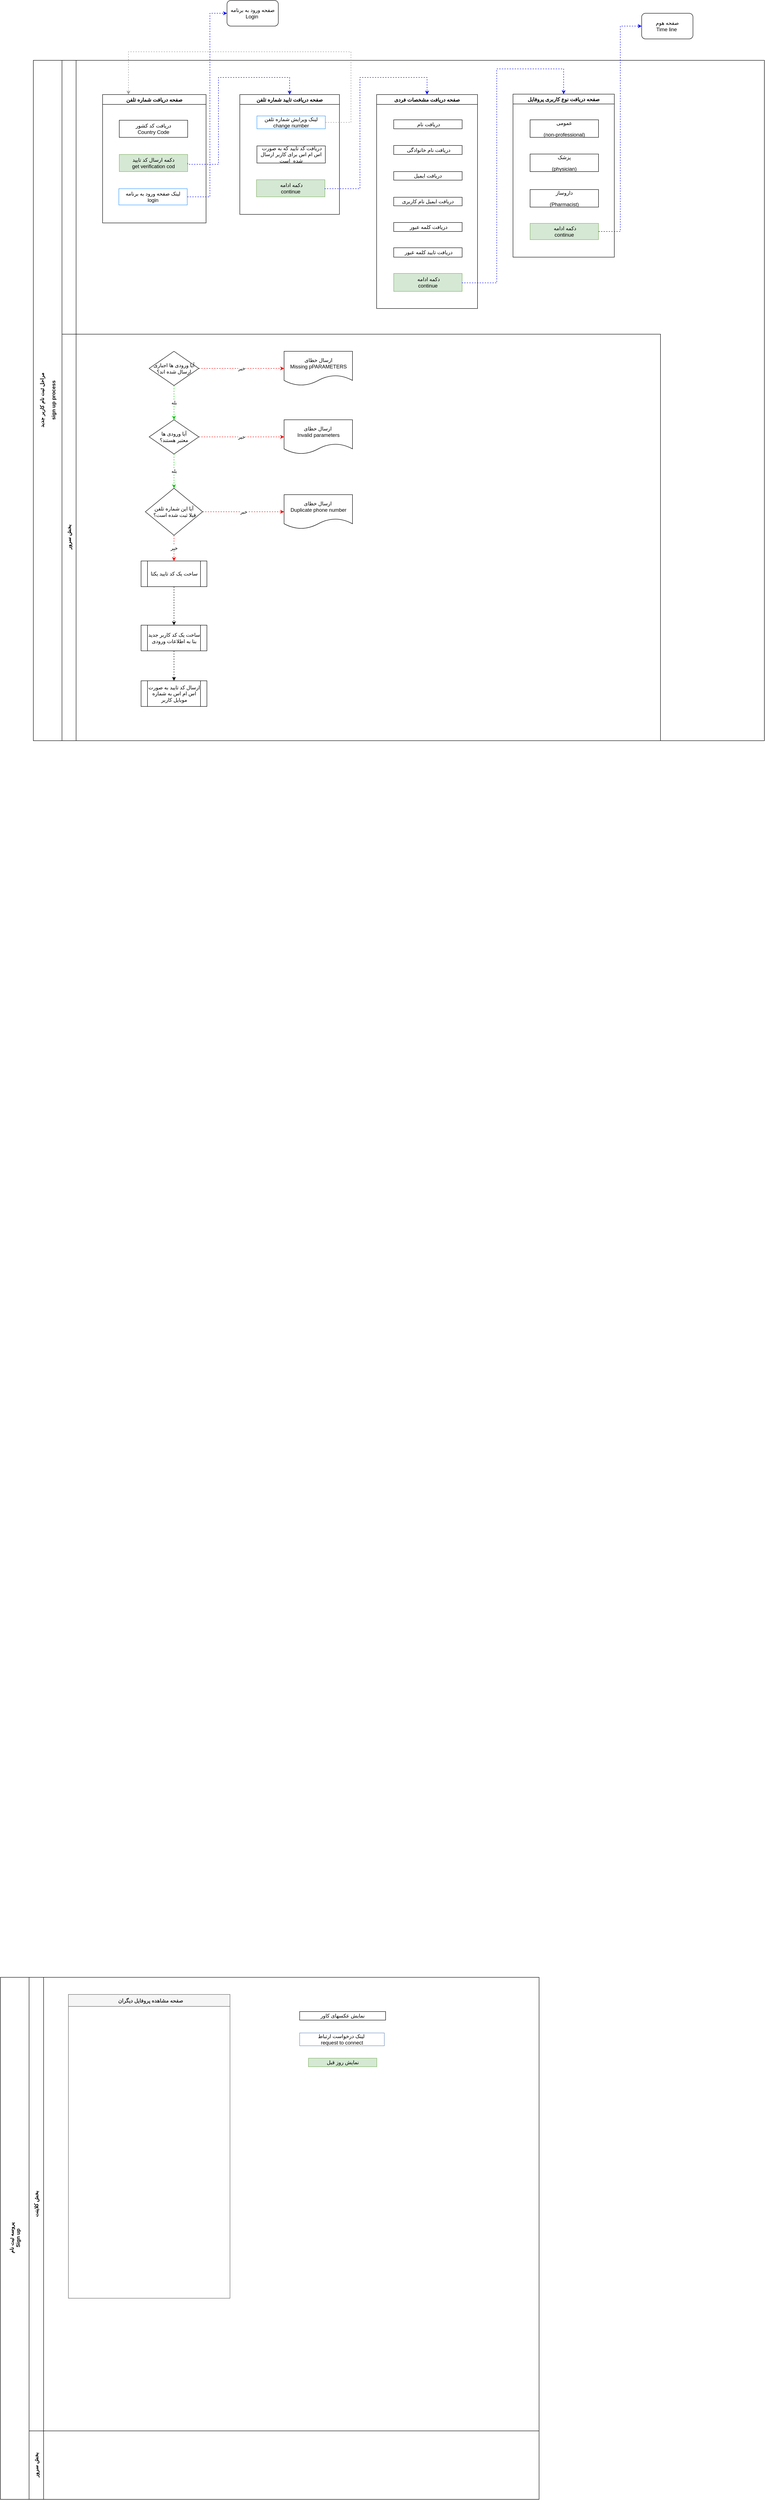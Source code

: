 <mxfile version="10.9.6" type="github"><diagram id="nFZyr5lgO45AVFI8pOyt" name="Page-1"><mxGraphModel dx="2276" dy="814" grid="1" gridSize="10" guides="1" tooltips="1" connect="1" arrows="1" fold="1" page="1" pageScale="1" pageWidth="850" pageHeight="1100" math="0" shadow="0"><root><mxCell id="0"/><mxCell id="1" parent="0"/><mxCell id="6-1D8ZHgFkMubpNs1xCb-1" value="پروسه ثبت نام&lt;br&gt;Sign up" style="swimlane;html=1;childLayout=stackLayout;resizeParent=1;resizeParentMax=0;horizontal=0;startSize=67;horizontalStack=0;" parent="1" vertex="1"><mxGeometry x="-720" y="4640" width="1260" height="1220" as="geometry"/></mxCell><mxCell id="6-1D8ZHgFkMubpNs1xCb-2" value="بخش کلاینت" style="swimlane;html=1;startSize=34;horizontal=0;" parent="6-1D8ZHgFkMubpNs1xCb-1" vertex="1"><mxGeometry x="67" width="1193" height="1060" as="geometry"/></mxCell><mxCell id="6-1D8ZHgFkMubpNs1xCb-3" value="  صفحه مشاهده پروفایل دیگران" style="swimlane;fillColor=#f5f5f5;strokeColor=#666666;fontColor=#333333;startSize=28;" parent="6-1D8ZHgFkMubpNs1xCb-2" vertex="1"><mxGeometry x="92" y="40" width="378" height="710" as="geometry"/></mxCell><mxCell id="BDQrtgmXQx_--OrisKJZ-1" value="&lt;p&gt;&lt;/p&gt;&lt;p&gt;&lt;/p&gt;&lt;p&gt;&lt;/p&gt;&lt;p&gt;&lt;/p&gt;&lt;p&gt;&lt;/p&gt;&lt;p&gt;&lt;/p&gt;&lt;p&gt;نمایش عکسهای کاور&lt;br&gt;&lt;/p&gt;" style="rounded=0;whiteSpace=wrap;html=1;" parent="6-1D8ZHgFkMubpNs1xCb-2" vertex="1"><mxGeometry x="633" y="80" width="201" height="20" as="geometry"/></mxCell><mxCell id="BDQrtgmXQx_--OrisKJZ-4" value="&lt;p&gt;&lt;/p&gt;&lt;p&gt;&lt;/p&gt;&lt;p&gt;&lt;/p&gt;&lt;p&gt;&lt;/p&gt;&lt;p&gt;&lt;/p&gt;&lt;p&gt;لینک درخواست ارتباط&amp;nbsp;&lt;br&gt;&lt;span&gt;request to connect&lt;/span&gt;&lt;/p&gt;" style="rounded=0;whiteSpace=wrap;html=1;fillColor=#FFFFFF;strokeColor=#6c8ebf;" parent="6-1D8ZHgFkMubpNs1xCb-2" vertex="1"><mxGeometry x="633" y="130" width="198" height="30" as="geometry"/></mxCell><mxCell id="BDQrtgmXQx_--OrisKJZ-244" value="&lt;p&gt;&lt;/p&gt;&lt;p&gt;&lt;/p&gt;&lt;p&gt;&lt;/p&gt;&lt;p&gt;&lt;/p&gt;&lt;p&gt;&lt;/p&gt;&lt;p&gt;&lt;/p&gt;&lt;p&gt;نمایش روز قبل&lt;/p&gt;" style="rounded=0;whiteSpace=wrap;html=1;fillColor=#d5e8d4;strokeColor=#82b366;" parent="6-1D8ZHgFkMubpNs1xCb-2" vertex="1"><mxGeometry x="653.5" y="189" width="160" height="20" as="geometry"/></mxCell><mxCell id="6-1D8ZHgFkMubpNs1xCb-36" value="بخش سرور" style="swimlane;html=1;startSize=34;horizontal=0;" parent="6-1D8ZHgFkMubpNs1xCb-1" vertex="1"><mxGeometry x="67" y="1060" width="1193" height="160" as="geometry"/></mxCell><mxCell id="tWyBHhLY8joLp8h0VjIt-1" value="&lt;p&gt;مراحل ثبت نام کاربر جدبد&lt;/p&gt;&lt;p&gt;sign up process&lt;/p&gt;" style="swimlane;html=1;childLayout=stackLayout;resizeParent=1;resizeParentMax=0;horizontal=0;startSize=67;horizontalStack=0;" vertex="1" parent="1"><mxGeometry x="-643" y="160" width="1710" height="1590" as="geometry"/></mxCell><mxCell id="tWyBHhLY8joLp8h0VjIt-2" value="بخش کلاینت&lt;br&gt;" style="swimlane;html=1;startSize=33;horizontal=0;" vertex="1" parent="tWyBHhLY8joLp8h0VjIt-1"><mxGeometry x="67" width="1643" height="1590" as="geometry"/></mxCell><mxCell id="tWyBHhLY8joLp8h0VjIt-3" value="صفحه دریافت شماره تلفن" style="swimlane;" vertex="1" parent="tWyBHhLY8joLp8h0VjIt-2"><mxGeometry x="95" y="80" width="242" height="300" as="geometry"/></mxCell><mxCell id="tWyBHhLY8joLp8h0VjIt-4" value="دریافت کد کشور&lt;br&gt;&lt;span&gt;Country Code&lt;/span&gt;&lt;br&gt;" style="rounded=0;whiteSpace=wrap;html=1;" vertex="1" parent="tWyBHhLY8joLp8h0VjIt-3"><mxGeometry x="39" y="60" width="160" height="40" as="geometry"/></mxCell><mxCell id="tWyBHhLY8joLp8h0VjIt-5" value="دکمه ارسال کد تایید&lt;br&gt;get verification cod&lt;br&gt;" style="rounded=0;whiteSpace=wrap;html=1;fillColor=#d5e8d4;strokeColor=#82b366;" vertex="1" parent="tWyBHhLY8joLp8h0VjIt-3"><mxGeometry x="39" y="140" width="160" height="40" as="geometry"/></mxCell><mxCell id="tWyBHhLY8joLp8h0VjIt-6" value="لینک صفحه ورود به برنامه&lt;br&gt;login&lt;br&gt;" style="rounded=0;whiteSpace=wrap;html=1;fillColor=#FFFFFF;strokeColor=#3399FF;" vertex="1" parent="tWyBHhLY8joLp8h0VjIt-3"><mxGeometry x="38" y="220" width="160" height="38" as="geometry"/></mxCell><mxCell id="tWyBHhLY8joLp8h0VjIt-7" value="صفحه دریافت تایید شماره تلفن" style="swimlane;" vertex="1" parent="tWyBHhLY8joLp8h0VjIt-2"><mxGeometry x="416" y="80" width="233" height="280" as="geometry"/></mxCell><mxCell id="tWyBHhLY8joLp8h0VjIt-8" value="&lt;p&gt;&amp;nbsp;دریافت کد تایید که به صورت اس ام اس برای کاربر ارسال شده&amp;nbsp; است&lt;/p&gt;" style="rounded=0;whiteSpace=wrap;html=1;" vertex="1" parent="tWyBHhLY8joLp8h0VjIt-7"><mxGeometry x="40" y="120" width="160" height="40" as="geometry"/></mxCell><mxCell id="tWyBHhLY8joLp8h0VjIt-9" value="&amp;nbsp;دکمه ادامه&lt;br&gt;continue&lt;br&gt;" style="rounded=0;whiteSpace=wrap;html=1;fillColor=#d5e8d4;strokeColor=#82b366;" vertex="1" parent="tWyBHhLY8joLp8h0VjIt-7"><mxGeometry x="39" y="199" width="160" height="40" as="geometry"/></mxCell><mxCell id="tWyBHhLY8joLp8h0VjIt-10" value="لینک ویرایش شماره تلفن&lt;br&gt;change number&lt;br&gt;" style="rounded=0;whiteSpace=wrap;html=1;fillColor=#FFFFFF;strokeColor=#3399FF;" vertex="1" parent="tWyBHhLY8joLp8h0VjIt-7"><mxGeometry x="40" y="50" width="160" height="30" as="geometry"/></mxCell><mxCell id="tWyBHhLY8joLp8h0VjIt-11" value="صفحه دریافت مشخصات فردی" style="swimlane;" vertex="1" parent="tWyBHhLY8joLp8h0VjIt-2"><mxGeometry x="736" y="80" width="236" height="500" as="geometry"/></mxCell><mxCell id="tWyBHhLY8joLp8h0VjIt-12" value="&lt;p&gt;&amp;nbsp;دریافت نام&lt;/p&gt;" style="rounded=0;whiteSpace=wrap;html=1;" vertex="1" parent="tWyBHhLY8joLp8h0VjIt-11"><mxGeometry x="40" y="59" width="160" height="21" as="geometry"/></mxCell><mxCell id="tWyBHhLY8joLp8h0VjIt-13" value="&amp;nbsp;دریافت&amp;nbsp;&lt;span&gt;نام خانوادگی&lt;/span&gt;&lt;br&gt;" style="rounded=0;whiteSpace=wrap;html=1;" vertex="1" parent="tWyBHhLY8joLp8h0VjIt-11"><mxGeometry x="40" y="119" width="160" height="21" as="geometry"/></mxCell><mxCell id="tWyBHhLY8joLp8h0VjIt-14" value="&lt;span&gt;دریافت&amp;nbsp;&lt;/span&gt;&lt;span&gt;ایمیل&lt;/span&gt;" style="rounded=0;whiteSpace=wrap;html=1;" vertex="1" parent="tWyBHhLY8joLp8h0VjIt-11"><mxGeometry x="40" y="180" width="160" height="20" as="geometry"/></mxCell><mxCell id="tWyBHhLY8joLp8h0VjIt-15" value="&lt;span&gt;دریافت&amp;nbsp;&lt;/span&gt;&lt;span&gt;ایمیل&amp;nbsp;&lt;/span&gt;&lt;span&gt;نام کاربری&lt;/span&gt;" style="rounded=0;whiteSpace=wrap;html=1;" vertex="1" parent="tWyBHhLY8joLp8h0VjIt-11"><mxGeometry x="40" y="240" width="160" height="20" as="geometry"/></mxCell><mxCell id="tWyBHhLY8joLp8h0VjIt-16" value="&lt;p&gt;&lt;/p&gt;&lt;p&gt;&lt;/p&gt;&lt;p&gt;&lt;/p&gt;&lt;p&gt;&amp;nbsp;دریافت کلمه عبور&lt;/p&gt;" style="rounded=0;whiteSpace=wrap;html=1;" vertex="1" parent="tWyBHhLY8joLp8h0VjIt-11"><mxGeometry x="40" y="299" width="160" height="21" as="geometry"/></mxCell><mxCell id="tWyBHhLY8joLp8h0VjIt-17" value="&lt;p&gt;&lt;/p&gt;&lt;p&gt;&lt;/p&gt;&lt;p&gt;&lt;/p&gt;&lt;p&gt;&lt;/p&gt;&lt;p&gt;&amp;nbsp;دریافت تایید کلمه عبور&lt;/p&gt;" style="rounded=0;whiteSpace=wrap;html=1;" vertex="1" parent="tWyBHhLY8joLp8h0VjIt-11"><mxGeometry x="40" y="358" width="160" height="22" as="geometry"/></mxCell><mxCell id="tWyBHhLY8joLp8h0VjIt-18" value="&amp;nbsp;دکمه ادامه&lt;br&gt;continue&lt;br&gt;" style="rounded=0;whiteSpace=wrap;html=1;fillColor=#d5e8d4;strokeColor=#82b366;" vertex="1" parent="tWyBHhLY8joLp8h0VjIt-11"><mxGeometry x="40" y="418" width="160" height="42" as="geometry"/></mxCell><mxCell id="tWyBHhLY8joLp8h0VjIt-19" value="صفحه دریافت نوع کاربری پروفایل" style="swimlane;" vertex="1" parent="tWyBHhLY8joLp8h0VjIt-2"><mxGeometry x="1055" y="79" width="237" height="381" as="geometry"/></mxCell><mxCell id="tWyBHhLY8joLp8h0VjIt-20" value="&lt;p&gt;&lt;/p&gt;&lt;p&gt;عمومی&lt;/p&gt;&lt;p&gt;&lt;span&gt;(non-professional)&lt;/span&gt;&lt;/p&gt;" style="rounded=0;whiteSpace=wrap;html=1;" vertex="1" parent="tWyBHhLY8joLp8h0VjIt-19"><mxGeometry x="40" y="60" width="160" height="41" as="geometry"/></mxCell><mxCell id="tWyBHhLY8joLp8h0VjIt-21" value="&lt;p&gt;&lt;/p&gt;&lt;p&gt;پزشک&lt;/p&gt;&lt;p&gt;(physician)&lt;/p&gt;" style="rounded=0;whiteSpace=wrap;html=1;" vertex="1" parent="tWyBHhLY8joLp8h0VjIt-19"><mxGeometry x="40" y="140" width="160" height="41" as="geometry"/></mxCell><mxCell id="tWyBHhLY8joLp8h0VjIt-22" value="&lt;p&gt;&lt;/p&gt;&lt;p&gt;&lt;/p&gt;&lt;p&gt;داروساز&lt;/p&gt;&lt;p&gt;(Pharmacist)&lt;/p&gt;" style="rounded=0;whiteSpace=wrap;html=1;" vertex="1" parent="tWyBHhLY8joLp8h0VjIt-19"><mxGeometry x="40" y="223" width="160" height="41" as="geometry"/></mxCell><mxCell id="tWyBHhLY8joLp8h0VjIt-23" value="&amp;nbsp;دکمه ادامه&lt;br&gt;continue&lt;br&gt;" style="rounded=0;whiteSpace=wrap;html=1;fillColor=#d5e8d4;strokeColor=#82b366;" vertex="1" parent="tWyBHhLY8joLp8h0VjIt-19"><mxGeometry x="40" y="302" width="160" height="38" as="geometry"/></mxCell><mxCell id="tWyBHhLY8joLp8h0VjIt-24" style="edgeStyle=orthogonalEdgeStyle;rounded=0;orthogonalLoop=1;jettySize=auto;html=1;exitX=1;exitY=0.5;exitDx=0;exitDy=0;entryX=0.5;entryY=0;entryDx=0;entryDy=0;dashed=1;fillColor=#dae8fc;strokeColor=#0000FF;" edge="1" parent="tWyBHhLY8joLp8h0VjIt-2" source="tWyBHhLY8joLp8h0VjIt-5" target="tWyBHhLY8joLp8h0VjIt-7"><mxGeometry relative="1" as="geometry"><Array as="points"><mxPoint x="366" y="243"/><mxPoint x="366" y="40"/></Array></mxGeometry></mxCell><mxCell id="tWyBHhLY8joLp8h0VjIt-25" style="edgeStyle=orthogonalEdgeStyle;rounded=0;orthogonalLoop=1;jettySize=auto;html=1;exitX=1;exitY=0.5;exitDx=0;exitDy=0;entryX=0.5;entryY=0;entryDx=0;entryDy=0;dashed=1;fillColor=#dae8fc;strokeColor=#0000FF;" edge="1" parent="tWyBHhLY8joLp8h0VjIt-2" source="tWyBHhLY8joLp8h0VjIt-9" target="tWyBHhLY8joLp8h0VjIt-11"><mxGeometry relative="1" as="geometry"><Array as="points"><mxPoint x="697" y="300"/><mxPoint x="697" y="40"/><mxPoint x="854" y="40"/></Array></mxGeometry></mxCell><mxCell id="tWyBHhLY8joLp8h0VjIt-26" style="edgeStyle=orthogonalEdgeStyle;rounded=0;orthogonalLoop=1;jettySize=auto;html=1;exitX=1;exitY=0.5;exitDx=0;exitDy=0;entryX=0.5;entryY=0;entryDx=0;entryDy=0;dashed=1;fillColor=#dae8fc;strokeColor=#0000FF;" edge="1" parent="tWyBHhLY8joLp8h0VjIt-2" source="tWyBHhLY8joLp8h0VjIt-18" target="tWyBHhLY8joLp8h0VjIt-19"><mxGeometry relative="1" as="geometry"><Array as="points"><mxPoint x="1017" y="520"/><mxPoint x="1017" y="20"/><mxPoint x="1174" y="20"/></Array></mxGeometry></mxCell><mxCell id="tWyBHhLY8joLp8h0VjIt-27" style="edgeStyle=orthogonalEdgeStyle;rounded=0;orthogonalLoop=1;jettySize=auto;html=1;exitX=1;exitY=0.5;exitDx=0;exitDy=0;entryX=0.25;entryY=0;entryDx=0;entryDy=0;dashed=1;strokeColor=#999999;" edge="1" parent="tWyBHhLY8joLp8h0VjIt-2" source="tWyBHhLY8joLp8h0VjIt-10" target="tWyBHhLY8joLp8h0VjIt-3"><mxGeometry relative="1" as="geometry"><Array as="points"><mxPoint x="676" y="145"/><mxPoint x="676" y="-20"/><mxPoint x="156" y="-20"/></Array></mxGeometry></mxCell><mxCell id="tWyBHhLY8joLp8h0VjIt-28" value="بخش سرور" style="swimlane;html=1;startSize=33;horizontal=0;" vertex="1" parent="tWyBHhLY8joLp8h0VjIt-2"><mxGeometry y="640" width="1400" height="950" as="geometry"/></mxCell><mxCell id="tWyBHhLY8joLp8h0VjIt-38" value="بله" style="edgeStyle=orthogonalEdgeStyle;rounded=0;orthogonalLoop=1;jettySize=auto;html=1;exitX=0.5;exitY=1;exitDx=0;exitDy=0;entryX=0.5;entryY=0;entryDx=0;entryDy=0;dashed=1;strokeColor=#00CC00;" edge="1" parent="tWyBHhLY8joLp8h0VjIt-28" source="tWyBHhLY8joLp8h0VjIt-36" target="tWyBHhLY8joLp8h0VjIt-37"><mxGeometry relative="1" as="geometry"/></mxCell><mxCell id="tWyBHhLY8joLp8h0VjIt-41" value="خیر" style="edgeStyle=orthogonalEdgeStyle;rounded=0;orthogonalLoop=1;jettySize=auto;html=1;exitX=1;exitY=0.5;exitDx=0;exitDy=0;entryX=0;entryY=0.5;entryDx=0;entryDy=0;dashed=1;strokeColor=#FF0000;" edge="1" parent="tWyBHhLY8joLp8h0VjIt-28" source="tWyBHhLY8joLp8h0VjIt-36" target="tWyBHhLY8joLp8h0VjIt-40"><mxGeometry relative="1" as="geometry"/></mxCell><mxCell id="tWyBHhLY8joLp8h0VjIt-36" value="آیا ورودی ها اجباری ارسال شده اند؟" style="rhombus;whiteSpace=wrap;html=1;" vertex="1" parent="tWyBHhLY8joLp8h0VjIt-28"><mxGeometry x="204" y="40" width="116" height="80" as="geometry"/></mxCell><mxCell id="tWyBHhLY8joLp8h0VjIt-42" value="خیر" style="edgeStyle=orthogonalEdgeStyle;rounded=0;orthogonalLoop=1;jettySize=auto;html=1;exitX=1;exitY=0.5;exitDx=0;exitDy=0;entryX=0;entryY=0.5;entryDx=0;entryDy=0;dashed=1;strokeColor=#FF0000;" edge="1" parent="tWyBHhLY8joLp8h0VjIt-28" source="tWyBHhLY8joLp8h0VjIt-37" target="tWyBHhLY8joLp8h0VjIt-45"><mxGeometry relative="1" as="geometry"><Array as="points"><mxPoint x="466" y="240"/><mxPoint x="466" y="240"/></Array></mxGeometry></mxCell><mxCell id="tWyBHhLY8joLp8h0VjIt-44" value="بله" style="edgeStyle=orthogonalEdgeStyle;rounded=0;orthogonalLoop=1;jettySize=auto;html=1;exitX=0.5;exitY=1;exitDx=0;exitDy=0;dashed=1;strokeColor=#00CC00;" edge="1" parent="tWyBHhLY8joLp8h0VjIt-28" source="tWyBHhLY8joLp8h0VjIt-37" target="tWyBHhLY8joLp8h0VjIt-43"><mxGeometry relative="1" as="geometry"/></mxCell><mxCell id="tWyBHhLY8joLp8h0VjIt-37" value="آیا ورودی ها &lt;br&gt;معتبر هستند؟" style="rhombus;whiteSpace=wrap;html=1;" vertex="1" parent="tWyBHhLY8joLp8h0VjIt-28"><mxGeometry x="204" y="200" width="116" height="80" as="geometry"/></mxCell><mxCell id="tWyBHhLY8joLp8h0VjIt-51" style="edgeStyle=orthogonalEdgeStyle;rounded=0;orthogonalLoop=1;jettySize=auto;html=1;exitX=0.5;exitY=1;exitDx=0;exitDy=0;dashed=1;strokeColor=#000000;" edge="1" parent="tWyBHhLY8joLp8h0VjIt-28" source="tWyBHhLY8joLp8h0VjIt-39" target="tWyBHhLY8joLp8h0VjIt-50"><mxGeometry relative="1" as="geometry"/></mxCell><mxCell id="tWyBHhLY8joLp8h0VjIt-39" value="ساخت یک کد تایید یکتا" style="shape=process;whiteSpace=wrap;html=1;backgroundOutline=1;" vertex="1" parent="tWyBHhLY8joLp8h0VjIt-28"><mxGeometry x="185" y="530" width="154" height="60" as="geometry"/></mxCell><mxCell id="tWyBHhLY8joLp8h0VjIt-40" value="ارسال خطای&lt;br&gt;Missing pPARAMETERS" style="shape=document;whiteSpace=wrap;html=1;boundedLbl=1;" vertex="1" parent="tWyBHhLY8joLp8h0VjIt-28"><mxGeometry x="519.5" y="40" width="160" height="80" as="geometry"/></mxCell><mxCell id="tWyBHhLY8joLp8h0VjIt-47" value="خیر" style="edgeStyle=orthogonalEdgeStyle;rounded=0;orthogonalLoop=1;jettySize=auto;html=1;exitX=1;exitY=0.5;exitDx=0;exitDy=0;entryX=0;entryY=0.5;entryDx=0;entryDy=0;dashed=1;strokeColor=#FF0000;" edge="1" parent="tWyBHhLY8joLp8h0VjIt-28" source="tWyBHhLY8joLp8h0VjIt-43" target="tWyBHhLY8joLp8h0VjIt-46"><mxGeometry relative="1" as="geometry"/></mxCell><mxCell id="tWyBHhLY8joLp8h0VjIt-48" value="خیر" style="edgeStyle=orthogonalEdgeStyle;rounded=0;orthogonalLoop=1;jettySize=auto;html=1;exitX=0.5;exitY=1;exitDx=0;exitDy=0;entryX=0.5;entryY=0;entryDx=0;entryDy=0;dashed=1;strokeColor=#FF0000;" edge="1" parent="tWyBHhLY8joLp8h0VjIt-28" source="tWyBHhLY8joLp8h0VjIt-43" target="tWyBHhLY8joLp8h0VjIt-39"><mxGeometry relative="1" as="geometry"/></mxCell><mxCell id="tWyBHhLY8joLp8h0VjIt-43" value="آیا این شماره تلفن&lt;br&gt;&amp;nbsp;قبلا ثبت شده است؟" style="rhombus;whiteSpace=wrap;html=1;" vertex="1" parent="tWyBHhLY8joLp8h0VjIt-28"><mxGeometry x="195" y="360" width="134" height="110" as="geometry"/></mxCell><mxCell id="tWyBHhLY8joLp8h0VjIt-45" value="&lt;span style=&quot;white-space: normal&quot;&gt;ارسال خطای&amp;nbsp;&lt;/span&gt;&lt;br style=&quot;white-space: normal&quot;&gt;&lt;span style=&quot;white-space: normal&quot;&gt;Invalid parameters&lt;/span&gt;" style="shape=document;whiteSpace=wrap;html=1;boundedLbl=1;" vertex="1" parent="tWyBHhLY8joLp8h0VjIt-28"><mxGeometry x="519.5" y="200" width="160" height="80" as="geometry"/></mxCell><mxCell id="tWyBHhLY8joLp8h0VjIt-46" value="&lt;span style=&quot;white-space: normal&quot;&gt;ارسال خطای&amp;nbsp;&lt;/span&gt;&lt;br style=&quot;white-space: normal&quot;&gt;&lt;span style=&quot;white-space: normal&quot;&gt;Duplicate phone number&lt;/span&gt;" style="shape=document;whiteSpace=wrap;html=1;boundedLbl=1;" vertex="1" parent="tWyBHhLY8joLp8h0VjIt-28"><mxGeometry x="519.5" y="375" width="160" height="80" as="geometry"/></mxCell><mxCell id="tWyBHhLY8joLp8h0VjIt-53" style="edgeStyle=orthogonalEdgeStyle;rounded=0;orthogonalLoop=1;jettySize=auto;html=1;exitX=0.5;exitY=1;exitDx=0;exitDy=0;entryX=0.5;entryY=0;entryDx=0;entryDy=0;dashed=1;strokeColor=#000000;" edge="1" parent="tWyBHhLY8joLp8h0VjIt-28" source="tWyBHhLY8joLp8h0VjIt-50" target="tWyBHhLY8joLp8h0VjIt-52"><mxGeometry relative="1" as="geometry"/></mxCell><mxCell id="tWyBHhLY8joLp8h0VjIt-50" value="ساخت یک کد کاربر جدید بنا به اطلاعات ورودی" style="shape=process;whiteSpace=wrap;html=1;backgroundOutline=1;" vertex="1" parent="tWyBHhLY8joLp8h0VjIt-28"><mxGeometry x="185" y="680" width="154" height="60" as="geometry"/></mxCell><mxCell id="tWyBHhLY8joLp8h0VjIt-52" value="ارسال کد تایید به صورت اس ام اس به شماره موبایل کاربر" style="shape=process;whiteSpace=wrap;html=1;backgroundOutline=1;" vertex="1" parent="tWyBHhLY8joLp8h0VjIt-28"><mxGeometry x="185" y="810" width="154" height="60" as="geometry"/></mxCell><mxCell id="tWyBHhLY8joLp8h0VjIt-31" value="صفحه ورود به برنامه&lt;br&gt;Login&amp;nbsp;" style="rounded=1;whiteSpace=wrap;html=1;" vertex="1" parent="1"><mxGeometry x="-190" y="20" width="120" height="60" as="geometry"/></mxCell><mxCell id="tWyBHhLY8joLp8h0VjIt-32" style="edgeStyle=orthogonalEdgeStyle;rounded=0;orthogonalLoop=1;jettySize=auto;html=1;exitX=1;exitY=0.5;exitDx=0;exitDy=0;entryX=0;entryY=0.5;entryDx=0;entryDy=0;dashed=1;strokeColor=#0000FF;" edge="1" parent="1" source="tWyBHhLY8joLp8h0VjIt-6" target="tWyBHhLY8joLp8h0VjIt-31"><mxGeometry relative="1" as="geometry"><Array as="points"><mxPoint x="-230" y="479"/><mxPoint x="-230" y="50"/></Array></mxGeometry></mxCell><mxCell id="tWyBHhLY8joLp8h0VjIt-33" value="صفحه هوم&lt;br&gt;Time line&amp;nbsp;" style="rounded=1;whiteSpace=wrap;html=1;" vertex="1" parent="1"><mxGeometry x="780" y="50" width="120" height="60" as="geometry"/></mxCell><mxCell id="tWyBHhLY8joLp8h0VjIt-34" style="edgeStyle=orthogonalEdgeStyle;rounded=0;orthogonalLoop=1;jettySize=auto;html=1;exitX=1;exitY=0.5;exitDx=0;exitDy=0;entryX=0;entryY=0.5;entryDx=0;entryDy=0;dashed=1;strokeColor=#0000FF;" edge="1" parent="1" source="tWyBHhLY8joLp8h0VjIt-23" target="tWyBHhLY8joLp8h0VjIt-33"><mxGeometry relative="1" as="geometry"><mxPoint x="660" y="100" as="targetPoint"/><Array as="points"><mxPoint x="730" y="560"/><mxPoint x="730" y="80"/></Array></mxGeometry></mxCell></root></mxGraphModel></diagram></mxfile>